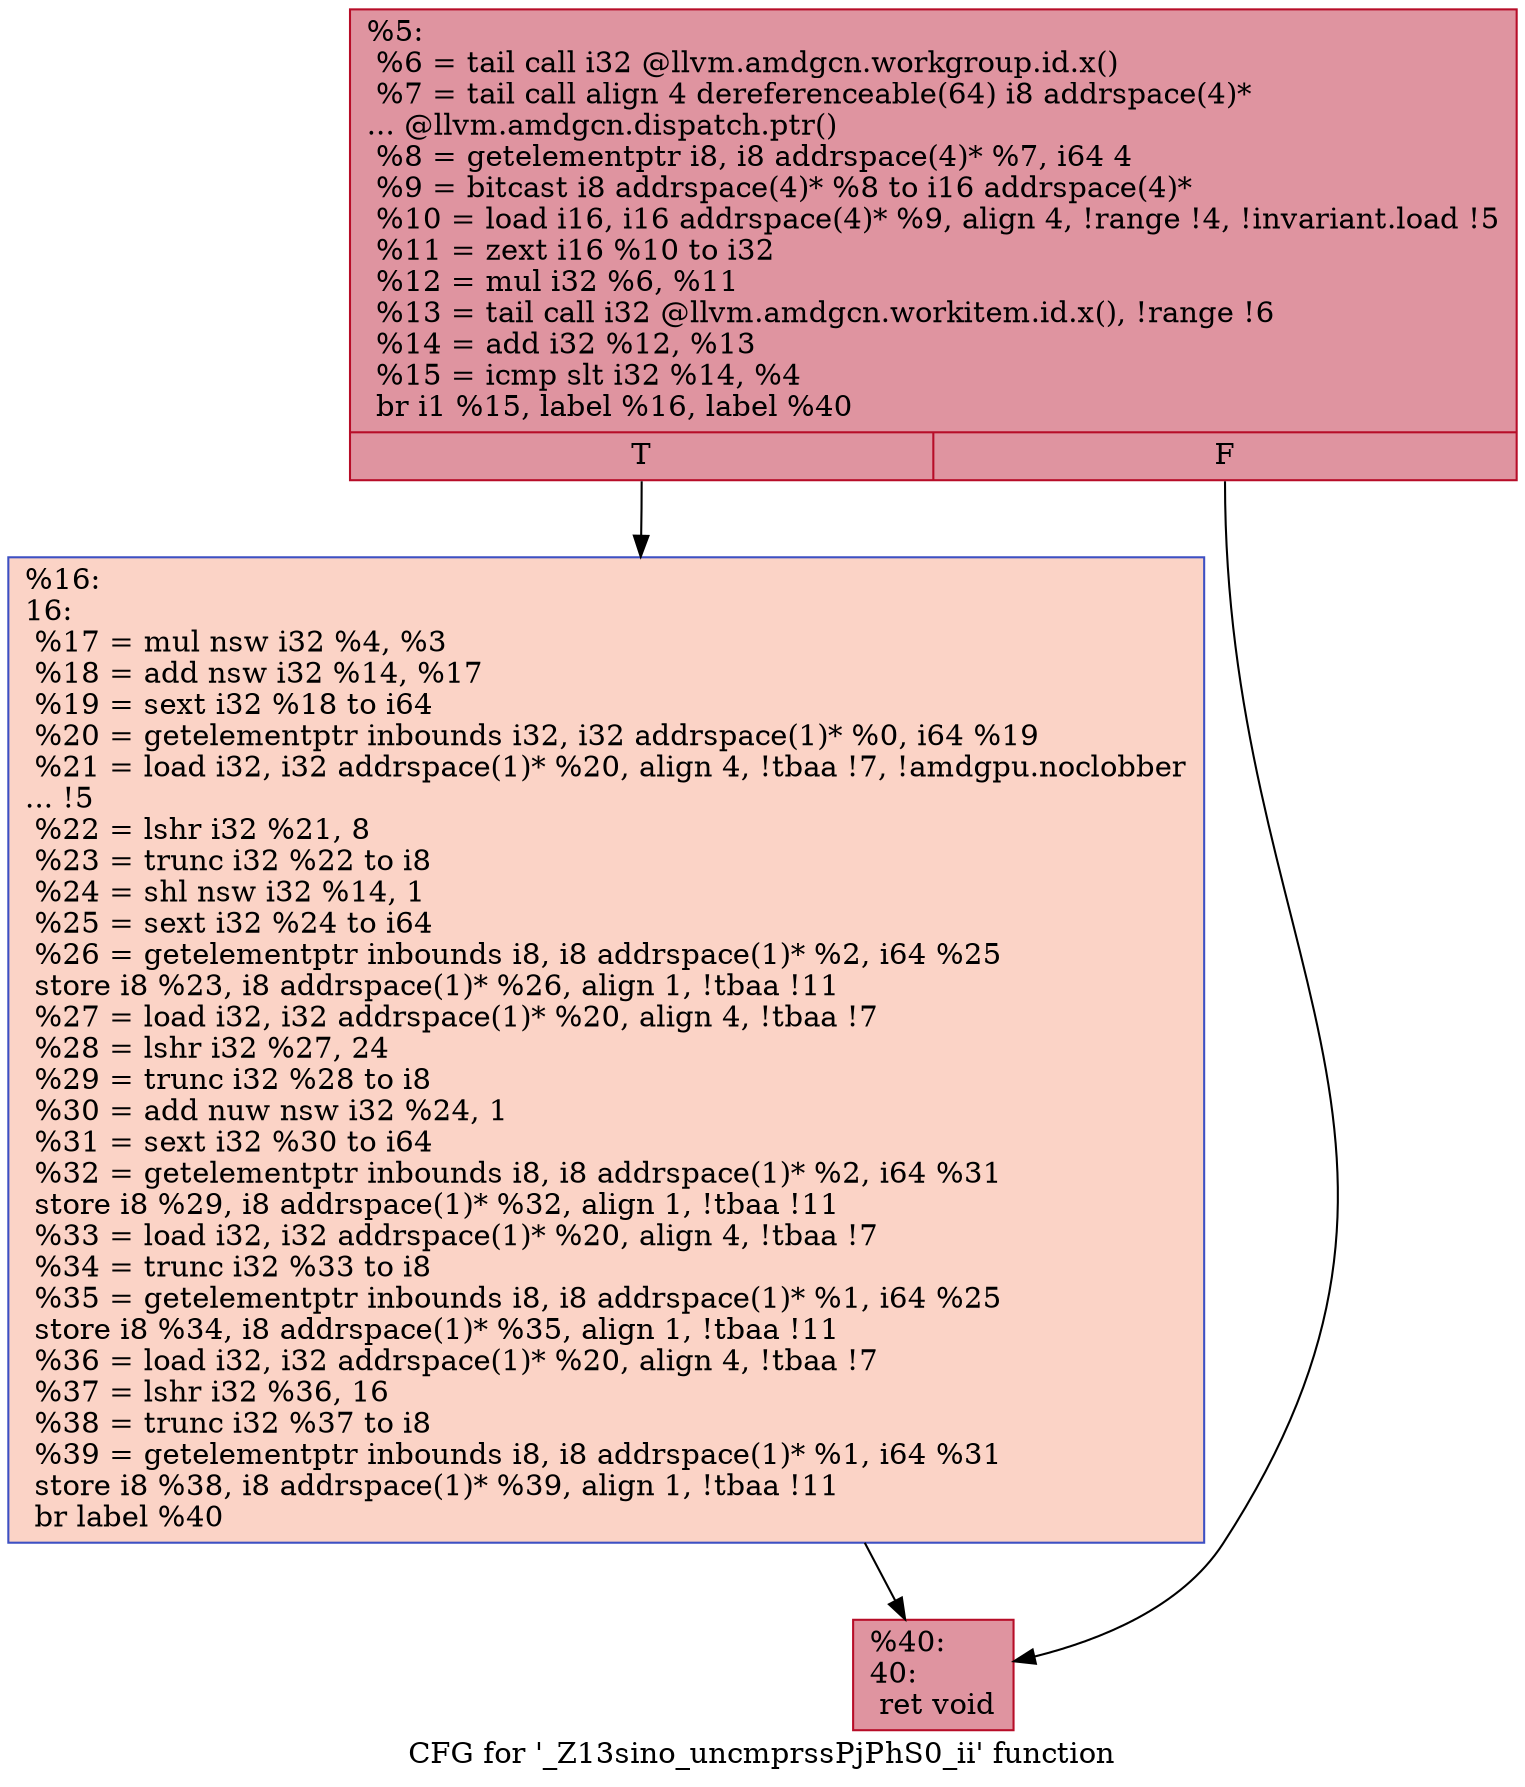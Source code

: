 digraph "CFG for '_Z13sino_uncmprssPjPhS0_ii' function" {
	label="CFG for '_Z13sino_uncmprssPjPhS0_ii' function";

	Node0x48f8450 [shape=record,color="#b70d28ff", style=filled, fillcolor="#b70d2870",label="{%5:\l  %6 = tail call i32 @llvm.amdgcn.workgroup.id.x()\l  %7 = tail call align 4 dereferenceable(64) i8 addrspace(4)*\l... @llvm.amdgcn.dispatch.ptr()\l  %8 = getelementptr i8, i8 addrspace(4)* %7, i64 4\l  %9 = bitcast i8 addrspace(4)* %8 to i16 addrspace(4)*\l  %10 = load i16, i16 addrspace(4)* %9, align 4, !range !4, !invariant.load !5\l  %11 = zext i16 %10 to i32\l  %12 = mul i32 %6, %11\l  %13 = tail call i32 @llvm.amdgcn.workitem.id.x(), !range !6\l  %14 = add i32 %12, %13\l  %15 = icmp slt i32 %14, %4\l  br i1 %15, label %16, label %40\l|{<s0>T|<s1>F}}"];
	Node0x48f8450:s0 -> Node0x48fa310;
	Node0x48f8450:s1 -> Node0x48fa3a0;
	Node0x48fa310 [shape=record,color="#3d50c3ff", style=filled, fillcolor="#f59c7d70",label="{%16:\l16:                                               \l  %17 = mul nsw i32 %4, %3\l  %18 = add nsw i32 %14, %17\l  %19 = sext i32 %18 to i64\l  %20 = getelementptr inbounds i32, i32 addrspace(1)* %0, i64 %19\l  %21 = load i32, i32 addrspace(1)* %20, align 4, !tbaa !7, !amdgpu.noclobber\l... !5\l  %22 = lshr i32 %21, 8\l  %23 = trunc i32 %22 to i8\l  %24 = shl nsw i32 %14, 1\l  %25 = sext i32 %24 to i64\l  %26 = getelementptr inbounds i8, i8 addrspace(1)* %2, i64 %25\l  store i8 %23, i8 addrspace(1)* %26, align 1, !tbaa !11\l  %27 = load i32, i32 addrspace(1)* %20, align 4, !tbaa !7\l  %28 = lshr i32 %27, 24\l  %29 = trunc i32 %28 to i8\l  %30 = add nuw nsw i32 %24, 1\l  %31 = sext i32 %30 to i64\l  %32 = getelementptr inbounds i8, i8 addrspace(1)* %2, i64 %31\l  store i8 %29, i8 addrspace(1)* %32, align 1, !tbaa !11\l  %33 = load i32, i32 addrspace(1)* %20, align 4, !tbaa !7\l  %34 = trunc i32 %33 to i8\l  %35 = getelementptr inbounds i8, i8 addrspace(1)* %1, i64 %25\l  store i8 %34, i8 addrspace(1)* %35, align 1, !tbaa !11\l  %36 = load i32, i32 addrspace(1)* %20, align 4, !tbaa !7\l  %37 = lshr i32 %36, 16\l  %38 = trunc i32 %37 to i8\l  %39 = getelementptr inbounds i8, i8 addrspace(1)* %1, i64 %31\l  store i8 %38, i8 addrspace(1)* %39, align 1, !tbaa !11\l  br label %40\l}"];
	Node0x48fa310 -> Node0x48fa3a0;
	Node0x48fa3a0 [shape=record,color="#b70d28ff", style=filled, fillcolor="#b70d2870",label="{%40:\l40:                                               \l  ret void\l}"];
}
